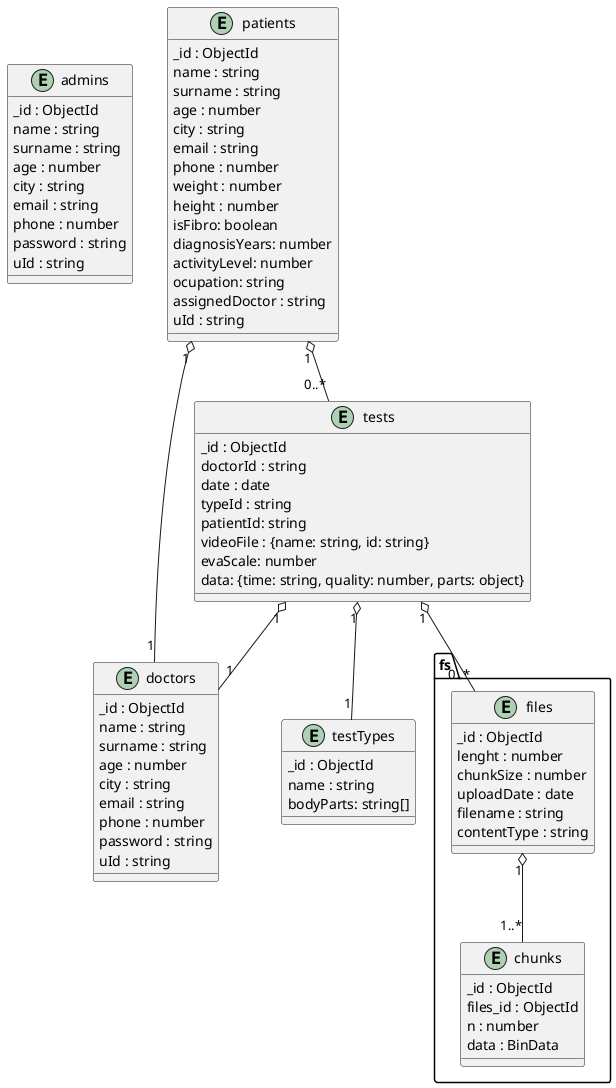 @startuml

entity admins{
_id : ObjectId
name : string
surname : string
age : number
city : string 
email : string
phone : number
password : string
uId : string
}

entity doctors{
_id : ObjectId
name : string
surname : string
age : number
city : string 
email : string
phone : number
password : string
uId : string
}

entity patients{
_id : ObjectId
name : string
surname : string
age : number
city : string 
email : string
phone : number
weight : number
height : number
isFibro: boolean
diagnosisYears: number
activityLevel: number
ocupation: string
assignedDoctor : string
uId : string
}

entity tests {
_id : ObjectId
doctorId : string
date : date
typeId : string
patientId: string
videoFile : {name: string, id: string}
evaScale: number
data: {time: string, quality: number, parts: object}
}

entity testTypes {
_id : ObjectId
name : string
bodyParts: string[]
}


entity fs.files {
_id : ObjectId
lenght : number
chunkSize : number
uploadDate : date
filename : string
contentType : string
}

entity fs.chunks {
_id : ObjectId
files_id : ObjectId
n : number
data : BinData
}

patients "1" o-- "1" doctors
patients "1" o-- "0..*" tests
tests "1" o-- "1" doctors
tests "1" o-- "1" testTypes
tests "1" o-- "0..*" fs.files
fs.files "1" o-- "1..*" fs.chunks

@enduml